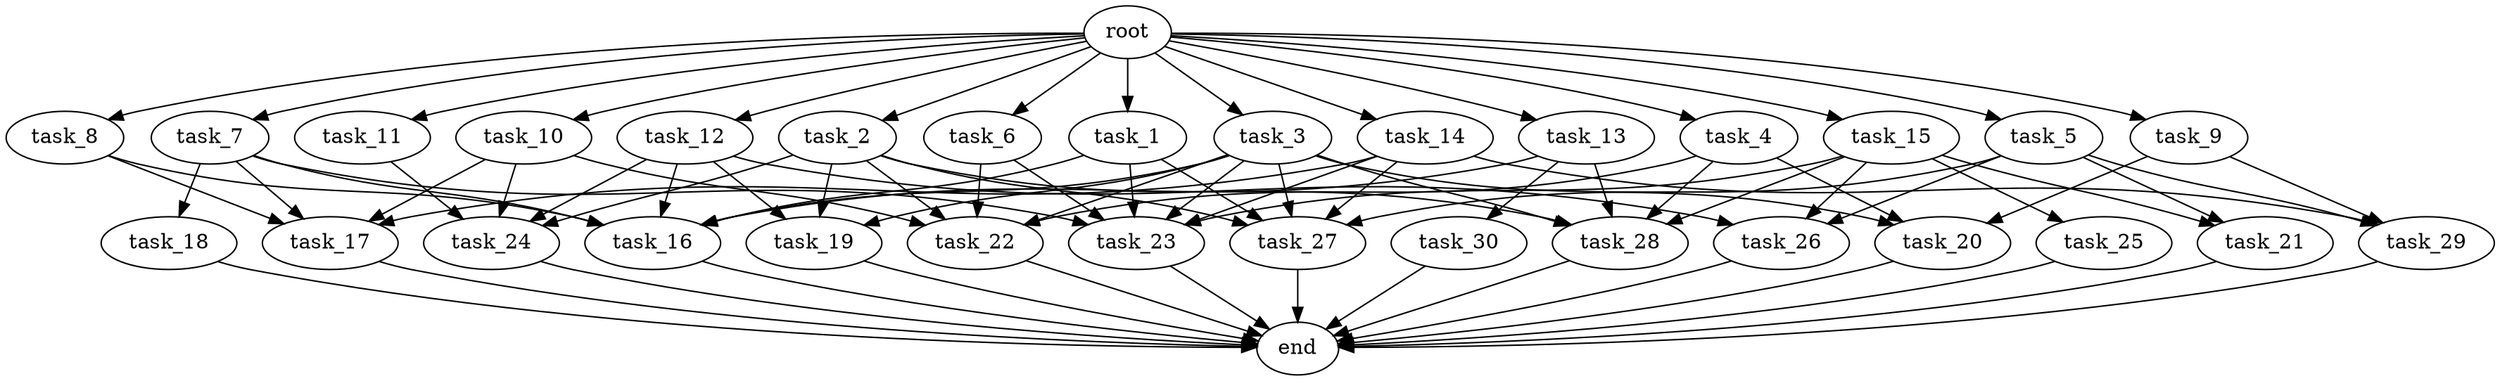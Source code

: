 digraph G {
  root [size="0.000000e+00"];
  task_1 [size="4.815474e+10"];
  task_2 [size="6.272378e+10"];
  task_3 [size="8.920691e+10"];
  task_4 [size="5.370138e+10"];
  task_5 [size="3.351761e+10"];
  task_6 [size="7.840106e+10"];
  task_7 [size="4.140117e+10"];
  task_8 [size="7.426104e+10"];
  task_9 [size="8.351222e+10"];
  task_10 [size="2.994138e+10"];
  task_11 [size="7.249917e+10"];
  task_12 [size="3.155713e+10"];
  task_13 [size="5.359319e+10"];
  task_14 [size="2.083416e+10"];
  task_15 [size="6.855248e+10"];
  task_16 [size="7.995554e+10"];
  task_17 [size="8.880407e+10"];
  task_18 [size="3.536602e+10"];
  task_19 [size="9.696163e+10"];
  task_20 [size="2.805320e+10"];
  task_21 [size="3.127005e+09"];
  task_22 [size="9.836204e+10"];
  task_23 [size="6.265482e+10"];
  task_24 [size="8.424215e+10"];
  task_25 [size="5.710245e+10"];
  task_26 [size="3.896273e+10"];
  task_27 [size="5.952323e+10"];
  task_28 [size="8.646072e+10"];
  task_29 [size="7.515651e+10"];
  task_30 [size="7.052957e+10"];
  end [size="0.000000e+00"];

  root -> task_1 [size="1.000000e-12"];
  root -> task_2 [size="1.000000e-12"];
  root -> task_3 [size="1.000000e-12"];
  root -> task_4 [size="1.000000e-12"];
  root -> task_5 [size="1.000000e-12"];
  root -> task_6 [size="1.000000e-12"];
  root -> task_7 [size="1.000000e-12"];
  root -> task_8 [size="1.000000e-12"];
  root -> task_9 [size="1.000000e-12"];
  root -> task_10 [size="1.000000e-12"];
  root -> task_11 [size="1.000000e-12"];
  root -> task_12 [size="1.000000e-12"];
  root -> task_13 [size="1.000000e-12"];
  root -> task_14 [size="1.000000e-12"];
  root -> task_15 [size="1.000000e-12"];
  task_1 -> task_16 [size="1.332592e+08"];
  task_1 -> task_23 [size="1.044247e+08"];
  task_1 -> task_27 [size="1.190465e+08"];
  task_2 -> task_19 [size="3.232054e+08"];
  task_2 -> task_22 [size="1.967241e+08"];
  task_2 -> task_24 [size="2.106054e+08"];
  task_2 -> task_27 [size="1.190465e+08"];
  task_2 -> task_28 [size="1.729214e+08"];
  task_3 -> task_16 [size="1.332592e+08"];
  task_3 -> task_19 [size="3.232054e+08"];
  task_3 -> task_20 [size="9.351066e+07"];
  task_3 -> task_22 [size="1.967241e+08"];
  task_3 -> task_23 [size="1.044247e+08"];
  task_3 -> task_27 [size="1.190465e+08"];
  task_3 -> task_28 [size="1.729214e+08"];
  task_4 -> task_20 [size="9.351066e+07"];
  task_4 -> task_22 [size="1.967241e+08"];
  task_4 -> task_28 [size="1.729214e+08"];
  task_5 -> task_21 [size="1.563502e+07"];
  task_5 -> task_26 [size="1.298758e+08"];
  task_5 -> task_27 [size="1.190465e+08"];
  task_5 -> task_29 [size="2.505217e+08"];
  task_6 -> task_22 [size="1.967241e+08"];
  task_6 -> task_23 [size="1.044247e+08"];
  task_7 -> task_16 [size="1.332592e+08"];
  task_7 -> task_17 [size="2.220102e+08"];
  task_7 -> task_18 [size="3.536602e+08"];
  task_7 -> task_23 [size="1.044247e+08"];
  task_8 -> task_16 [size="1.332592e+08"];
  task_8 -> task_17 [size="2.220102e+08"];
  task_9 -> task_20 [size="9.351066e+07"];
  task_9 -> task_29 [size="2.505217e+08"];
  task_10 -> task_17 [size="2.220102e+08"];
  task_10 -> task_22 [size="1.967241e+08"];
  task_10 -> task_24 [size="2.106054e+08"];
  task_11 -> task_24 [size="2.106054e+08"];
  task_12 -> task_16 [size="1.332592e+08"];
  task_12 -> task_19 [size="3.232054e+08"];
  task_12 -> task_24 [size="2.106054e+08"];
  task_12 -> task_26 [size="1.298758e+08"];
  task_13 -> task_16 [size="1.332592e+08"];
  task_13 -> task_28 [size="1.729214e+08"];
  task_13 -> task_30 [size="7.052957e+08"];
  task_14 -> task_17 [size="2.220102e+08"];
  task_14 -> task_23 [size="1.044247e+08"];
  task_14 -> task_27 [size="1.190465e+08"];
  task_14 -> task_29 [size="2.505217e+08"];
  task_15 -> task_21 [size="1.563502e+07"];
  task_15 -> task_23 [size="1.044247e+08"];
  task_15 -> task_25 [size="5.710245e+08"];
  task_15 -> task_26 [size="1.298758e+08"];
  task_15 -> task_28 [size="1.729214e+08"];
  task_16 -> end [size="1.000000e-12"];
  task_17 -> end [size="1.000000e-12"];
  task_18 -> end [size="1.000000e-12"];
  task_19 -> end [size="1.000000e-12"];
  task_20 -> end [size="1.000000e-12"];
  task_21 -> end [size="1.000000e-12"];
  task_22 -> end [size="1.000000e-12"];
  task_23 -> end [size="1.000000e-12"];
  task_24 -> end [size="1.000000e-12"];
  task_25 -> end [size="1.000000e-12"];
  task_26 -> end [size="1.000000e-12"];
  task_27 -> end [size="1.000000e-12"];
  task_28 -> end [size="1.000000e-12"];
  task_29 -> end [size="1.000000e-12"];
  task_30 -> end [size="1.000000e-12"];
}
